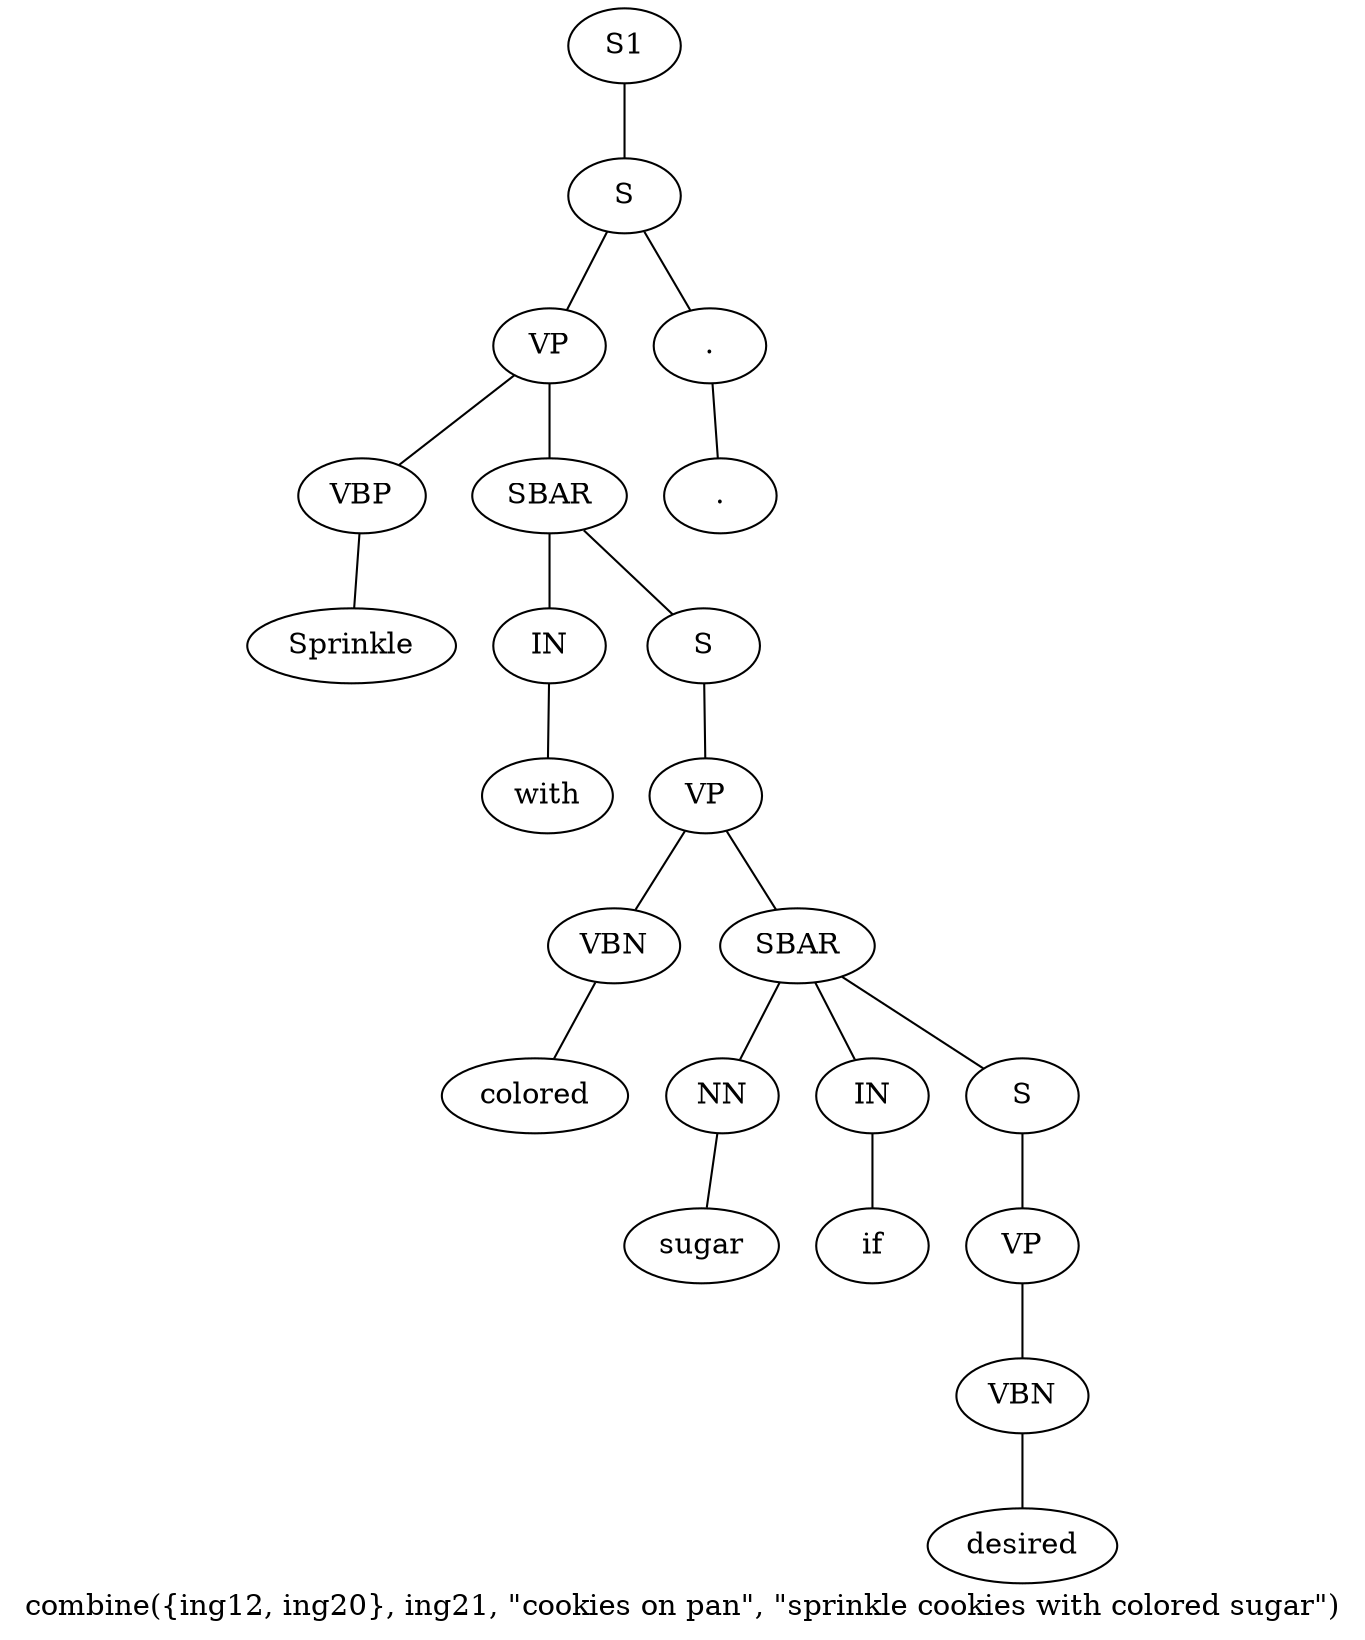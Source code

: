 graph SyntaxGraph {
	label = "combine({ing12, ing20}, ing21, \"cookies on pan\", \"sprinkle cookies with colored sugar\")";
	Node0 [label="S1"];
	Node1 [label="S"];
	Node2 [label="VP"];
	Node3 [label="VBP"];
	Node4 [label="Sprinkle"];
	Node5 [label="SBAR"];
	Node6 [label="IN"];
	Node7 [label="with"];
	Node8 [label="S"];
	Node9 [label="VP"];
	Node10 [label="VBN"];
	Node11 [label="colored"];
	Node12 [label="SBAR"];
	Node13 [label="NN"];
	Node14 [label="sugar"];
	Node15 [label="IN"];
	Node16 [label="if"];
	Node17 [label="S"];
	Node18 [label="VP"];
	Node19 [label="VBN"];
	Node20 [label="desired"];
	Node21 [label="."];
	Node22 [label="."];

	Node0 -- Node1;
	Node1 -- Node2;
	Node1 -- Node21;
	Node2 -- Node3;
	Node2 -- Node5;
	Node3 -- Node4;
	Node5 -- Node6;
	Node5 -- Node8;
	Node6 -- Node7;
	Node8 -- Node9;
	Node9 -- Node10;
	Node9 -- Node12;
	Node10 -- Node11;
	Node12 -- Node13;
	Node12 -- Node15;
	Node12 -- Node17;
	Node13 -- Node14;
	Node15 -- Node16;
	Node17 -- Node18;
	Node18 -- Node19;
	Node19 -- Node20;
	Node21 -- Node22;
}